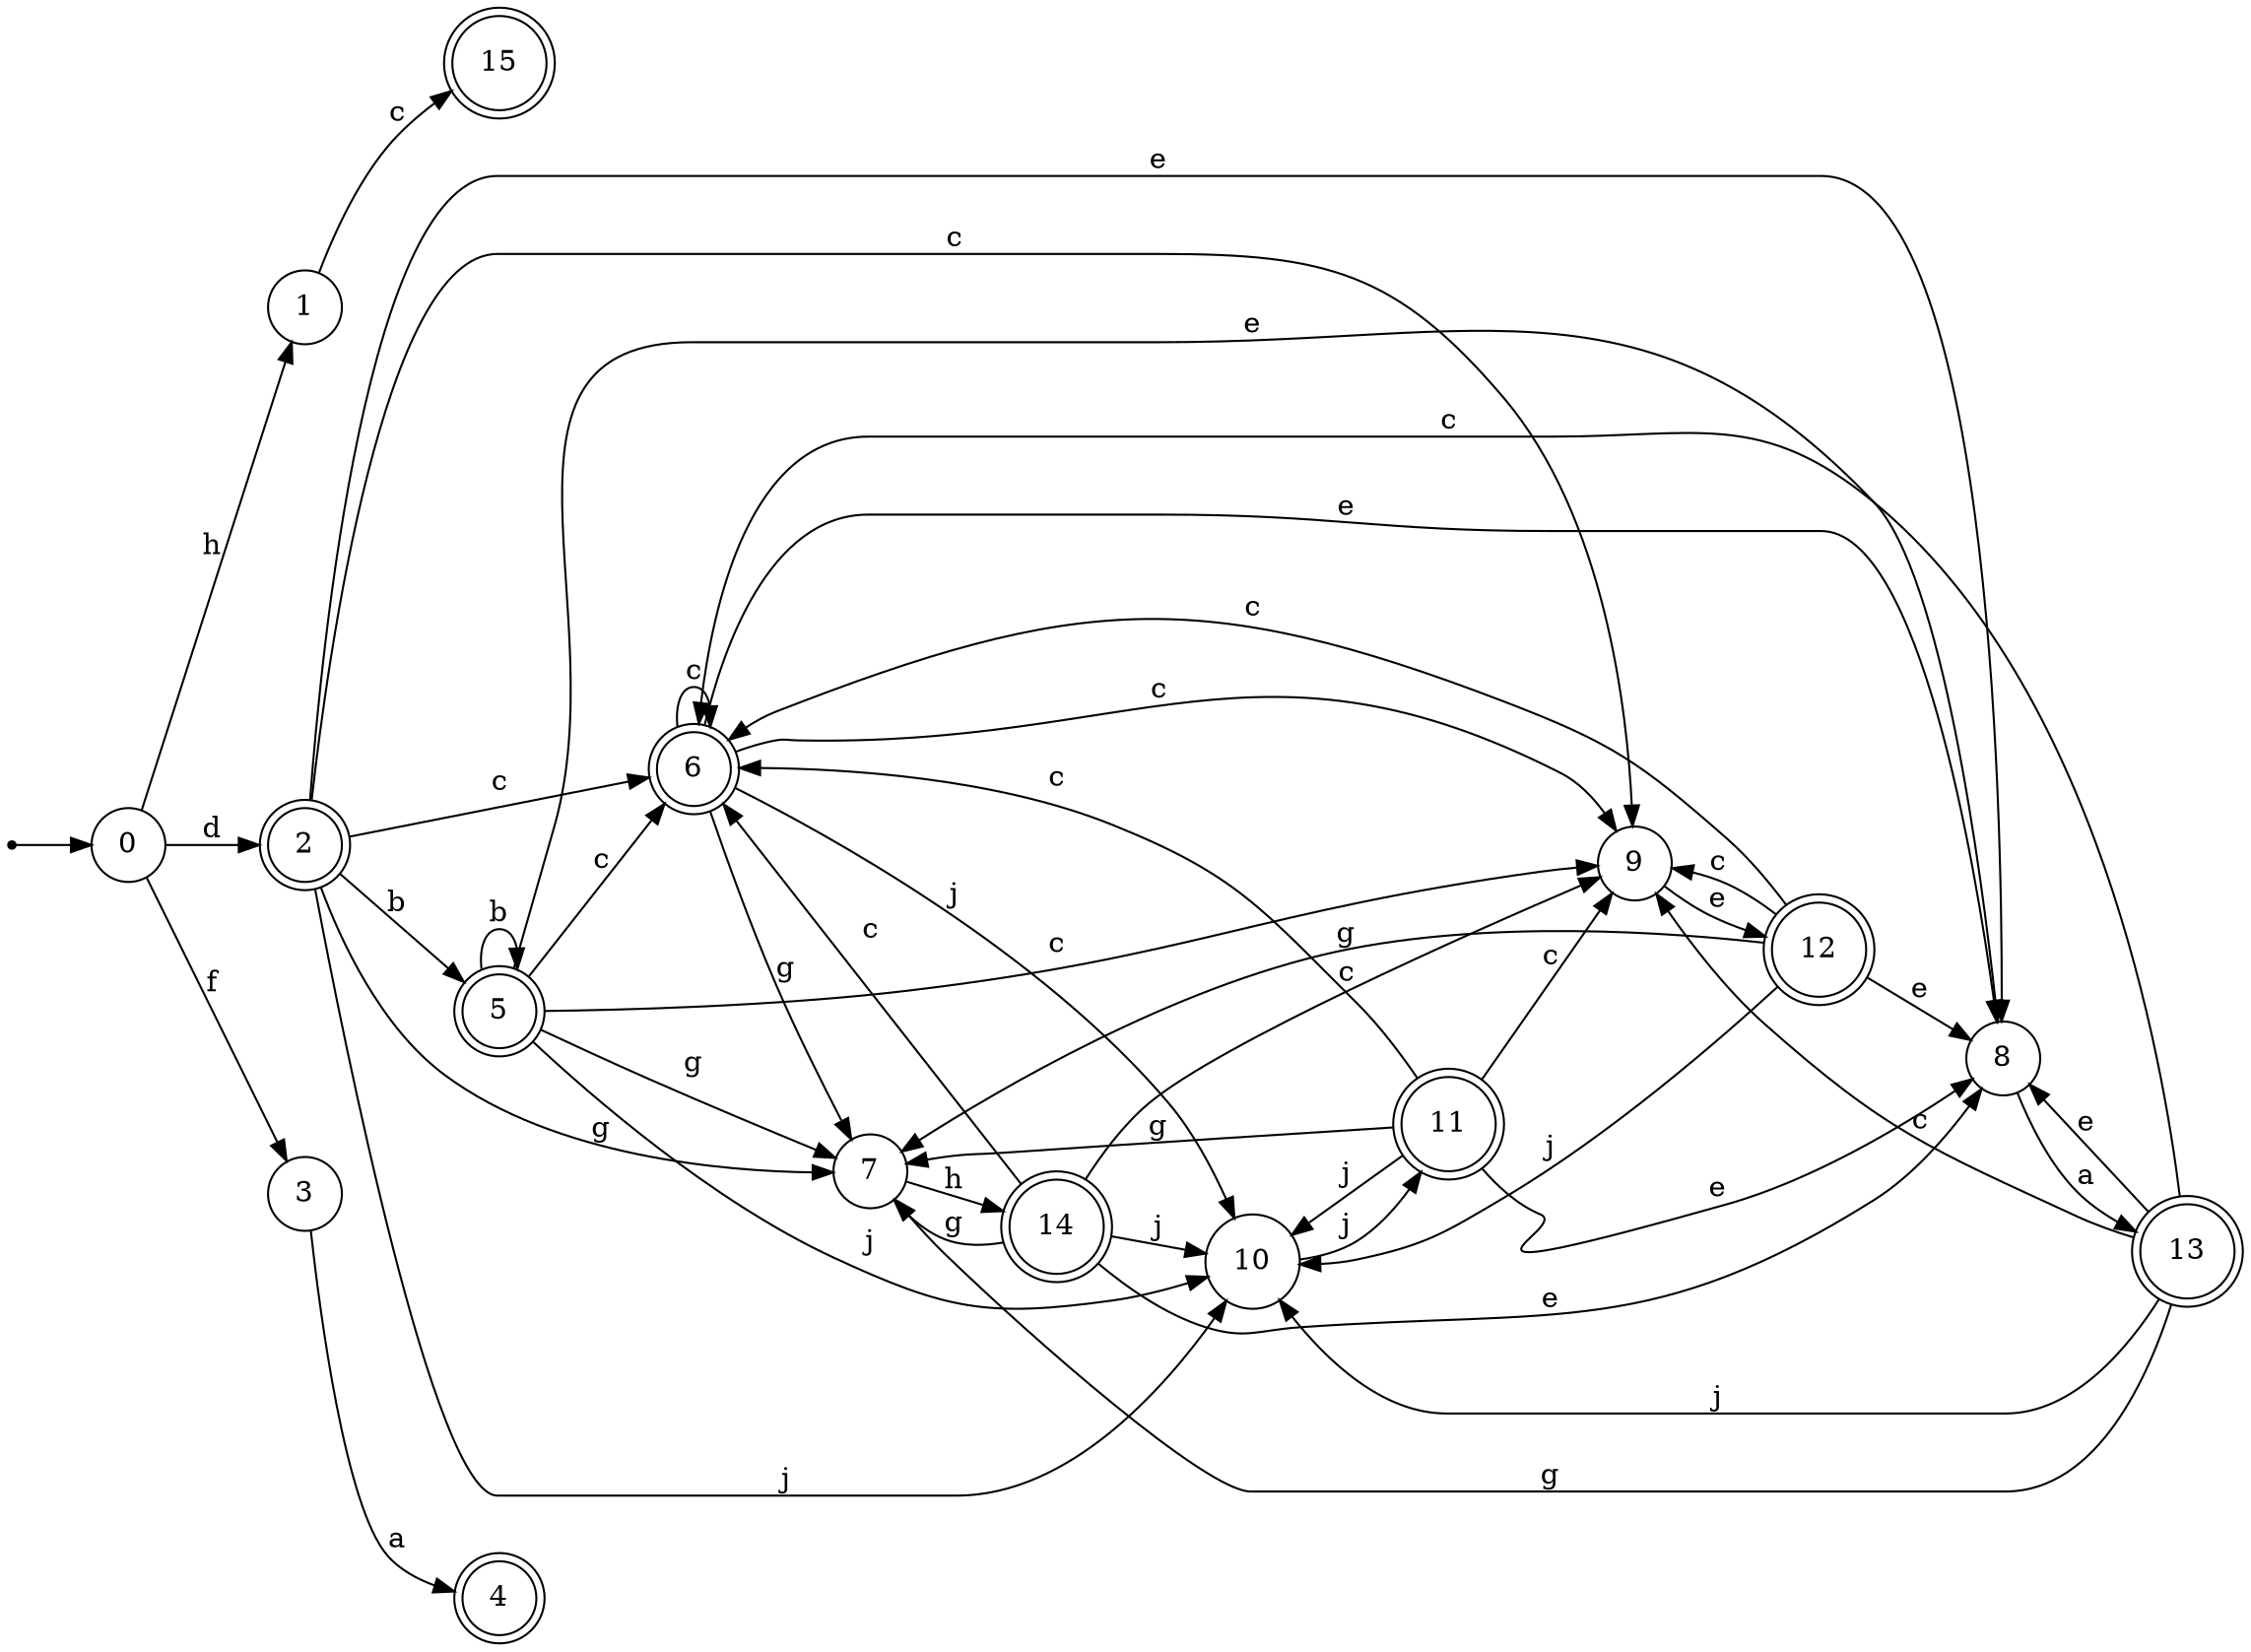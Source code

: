 digraph finite_state_machine {
rankdir=LR;
size="20,20";
node [shape = point]; "dummy0"
node [shape = circle]; "0";
"dummy0" -> "0";
node [shape = circle]; "1";
node [shape = doublecircle]; "2";node [shape = circle]; "3";
node [shape = doublecircle]; "4";node [shape = doublecircle]; "5";node [shape = doublecircle]; "6";node [shape = circle]; "7";
node [shape = circle]; "8";
node [shape = circle]; "9";
node [shape = circle]; "10";
node [shape = doublecircle]; "11";node [shape = doublecircle]; "12";node [shape = doublecircle]; "13";node [shape = doublecircle]; "14";node [shape = doublecircle]; "15";"0" -> "1" [label = "h"];
 "0" -> "2" [label = "d"];
 "0" -> "3" [label = "f"];
 "3" -> "4" [label = "a"];
 "2" -> "5" [label = "b"];
 "2" -> "9" [label = "c"];
 "2" -> "6" [label = "c"];
 "2" -> "7" [label = "g"];
 "2" -> "8" [label = "e"];
 "2" -> "10" [label = "j"];
 "10" -> "11" [label = "j"];
 "11" -> "10" [label = "j"];
 "11" -> "9" [label = "c"];
 "11" -> "6" [label = "c"];
 "11" -> "7" [label = "g"];
 "11" -> "8" [label = "e"];
 "9" -> "12" [label = "e"];
 "12" -> "9" [label = "c"];
 "12" -> "6" [label = "c"];
 "12" -> "7" [label = "g"];
 "12" -> "8" [label = "e"];
 "12" -> "10" [label = "j"];
 "8" -> "13" [label = "a"];
 "13" -> "8" [label = "e"];
 "13" -> "9" [label = "c"];
 "13" -> "6" [label = "c"];
 "13" -> "7" [label = "g"];
 "13" -> "10" [label = "j"];
 "7" -> "14" [label = "h"];
 "14" -> "7" [label = "g"];
 "14" -> "9" [label = "c"];
 "14" -> "6" [label = "c"];
 "14" -> "8" [label = "e"];
 "14" -> "10" [label = "j"];
 "6" -> "9" [label = "c"];
 "6" -> "6" [label = "c"];
 "6" -> "7" [label = "g"];
 "6" -> "8" [label = "e"];
 "6" -> "10" [label = "j"];
 "5" -> "5" [label = "b"];
 "5" -> "9" [label = "c"];
 "5" -> "6" [label = "c"];
 "5" -> "7" [label = "g"];
 "5" -> "8" [label = "e"];
 "5" -> "10" [label = "j"];
 "1" -> "15" [label = "c"];
 }
